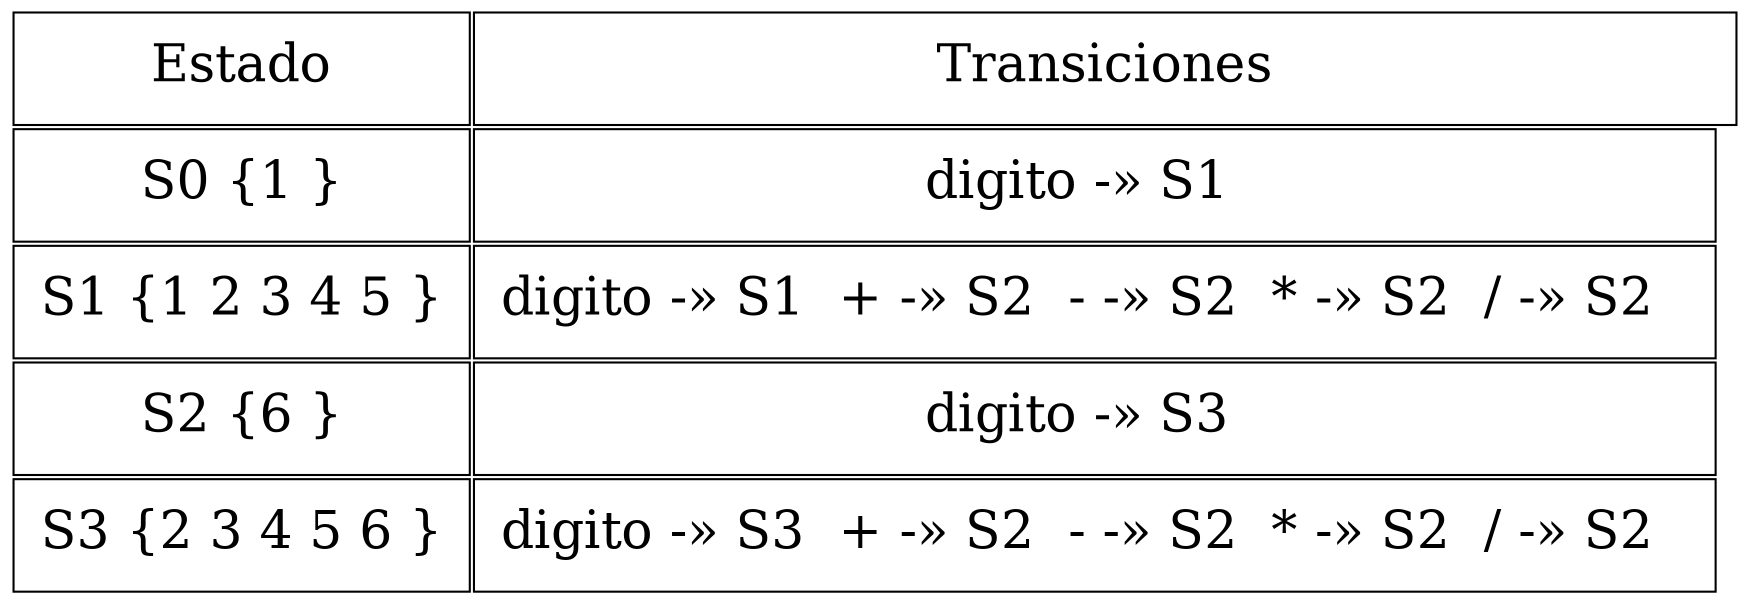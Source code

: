 digraph {
splines="line";
rankdir = TB;
node [shape=plain, height=0.5, width=1.5, fontsize=25];
graph[dpi=90];

N [label=<
<table border="0" cellborder="1" cellpadding="12">
  <tr><td>Estado</td><td colspan="6">Transiciones</td></tr>  <tr><td>S0 {1 }</td><td>digito -» S1  </td></tr>
  <tr><td>S1 {1 2 3 4 5 }</td><td>digito -» S1  + -» S2  - -» S2  * -» S2  / -» S2  </td></tr>
  <tr><td>S2 {6 }</td><td>digito -» S3  </td></tr>
  <tr><td>S3 {2 3 4 5 6 }</td><td>digito -» S3  + -» S2  - -» S2  * -» S2  / -» S2  </td></tr>
</table>>];
}